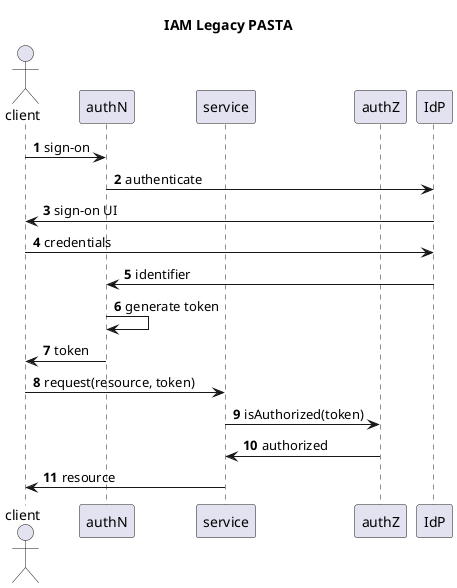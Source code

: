@startuml
'https://plantuml.com/sequence-diagram

title "IAM Legacy PASTA"

actor client
participant authN
participant service
participant authZ
participant IdP

autonumber

client->authN: sign-on
authN->IdP: authenticate
IdP->client: sign-on UI
client->IdP: credentials
IdP->authN: identifier
authN->authN: generate token
authN->client: token
client->service: request(resource, token)
service->authZ: isAuthorized(token)
authZ->service: authorized
service->client: resource

@enduml